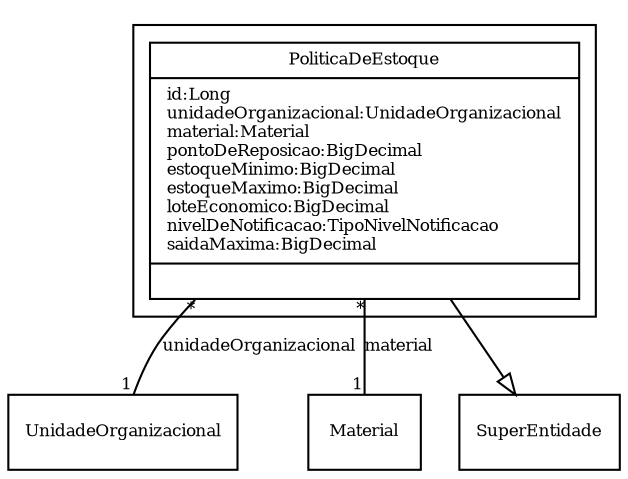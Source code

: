 digraph G{
fontname = "Times-Roman"
fontsize = 8

node [
        fontname = "Times-Roman"
        fontsize = 8
        shape = "record"
]

edge [
        fontname = "Times-Roman"
        fontsize = 8
]

subgraph clusterPOLITICA_DE_ESTOQUE
{
PoliticaDeEstoque [label = "{PoliticaDeEstoque|id:Long\lunidadeOrganizacional:UnidadeOrganizacional\lmaterial:Material\lpontoDeReposicao:BigDecimal\lestoqueMinimo:BigDecimal\lestoqueMaximo:BigDecimal\lloteEconomico:BigDecimal\lnivelDeNotificacao:TipoNivelNotificacao\lsaidaMaxima:BigDecimal\l|\l}"]
}
edge [arrowhead = "none" headlabel = "1" taillabel = "*"] PoliticaDeEstoque -> UnidadeOrganizacional [label = "unidadeOrganizacional"]
edge [arrowhead = "none" headlabel = "1" taillabel = "*"] PoliticaDeEstoque -> Material [label = "material"]
edge [ arrowhead = "empty" headlabel = "" taillabel = ""] PoliticaDeEstoque -> SuperEntidade
}
